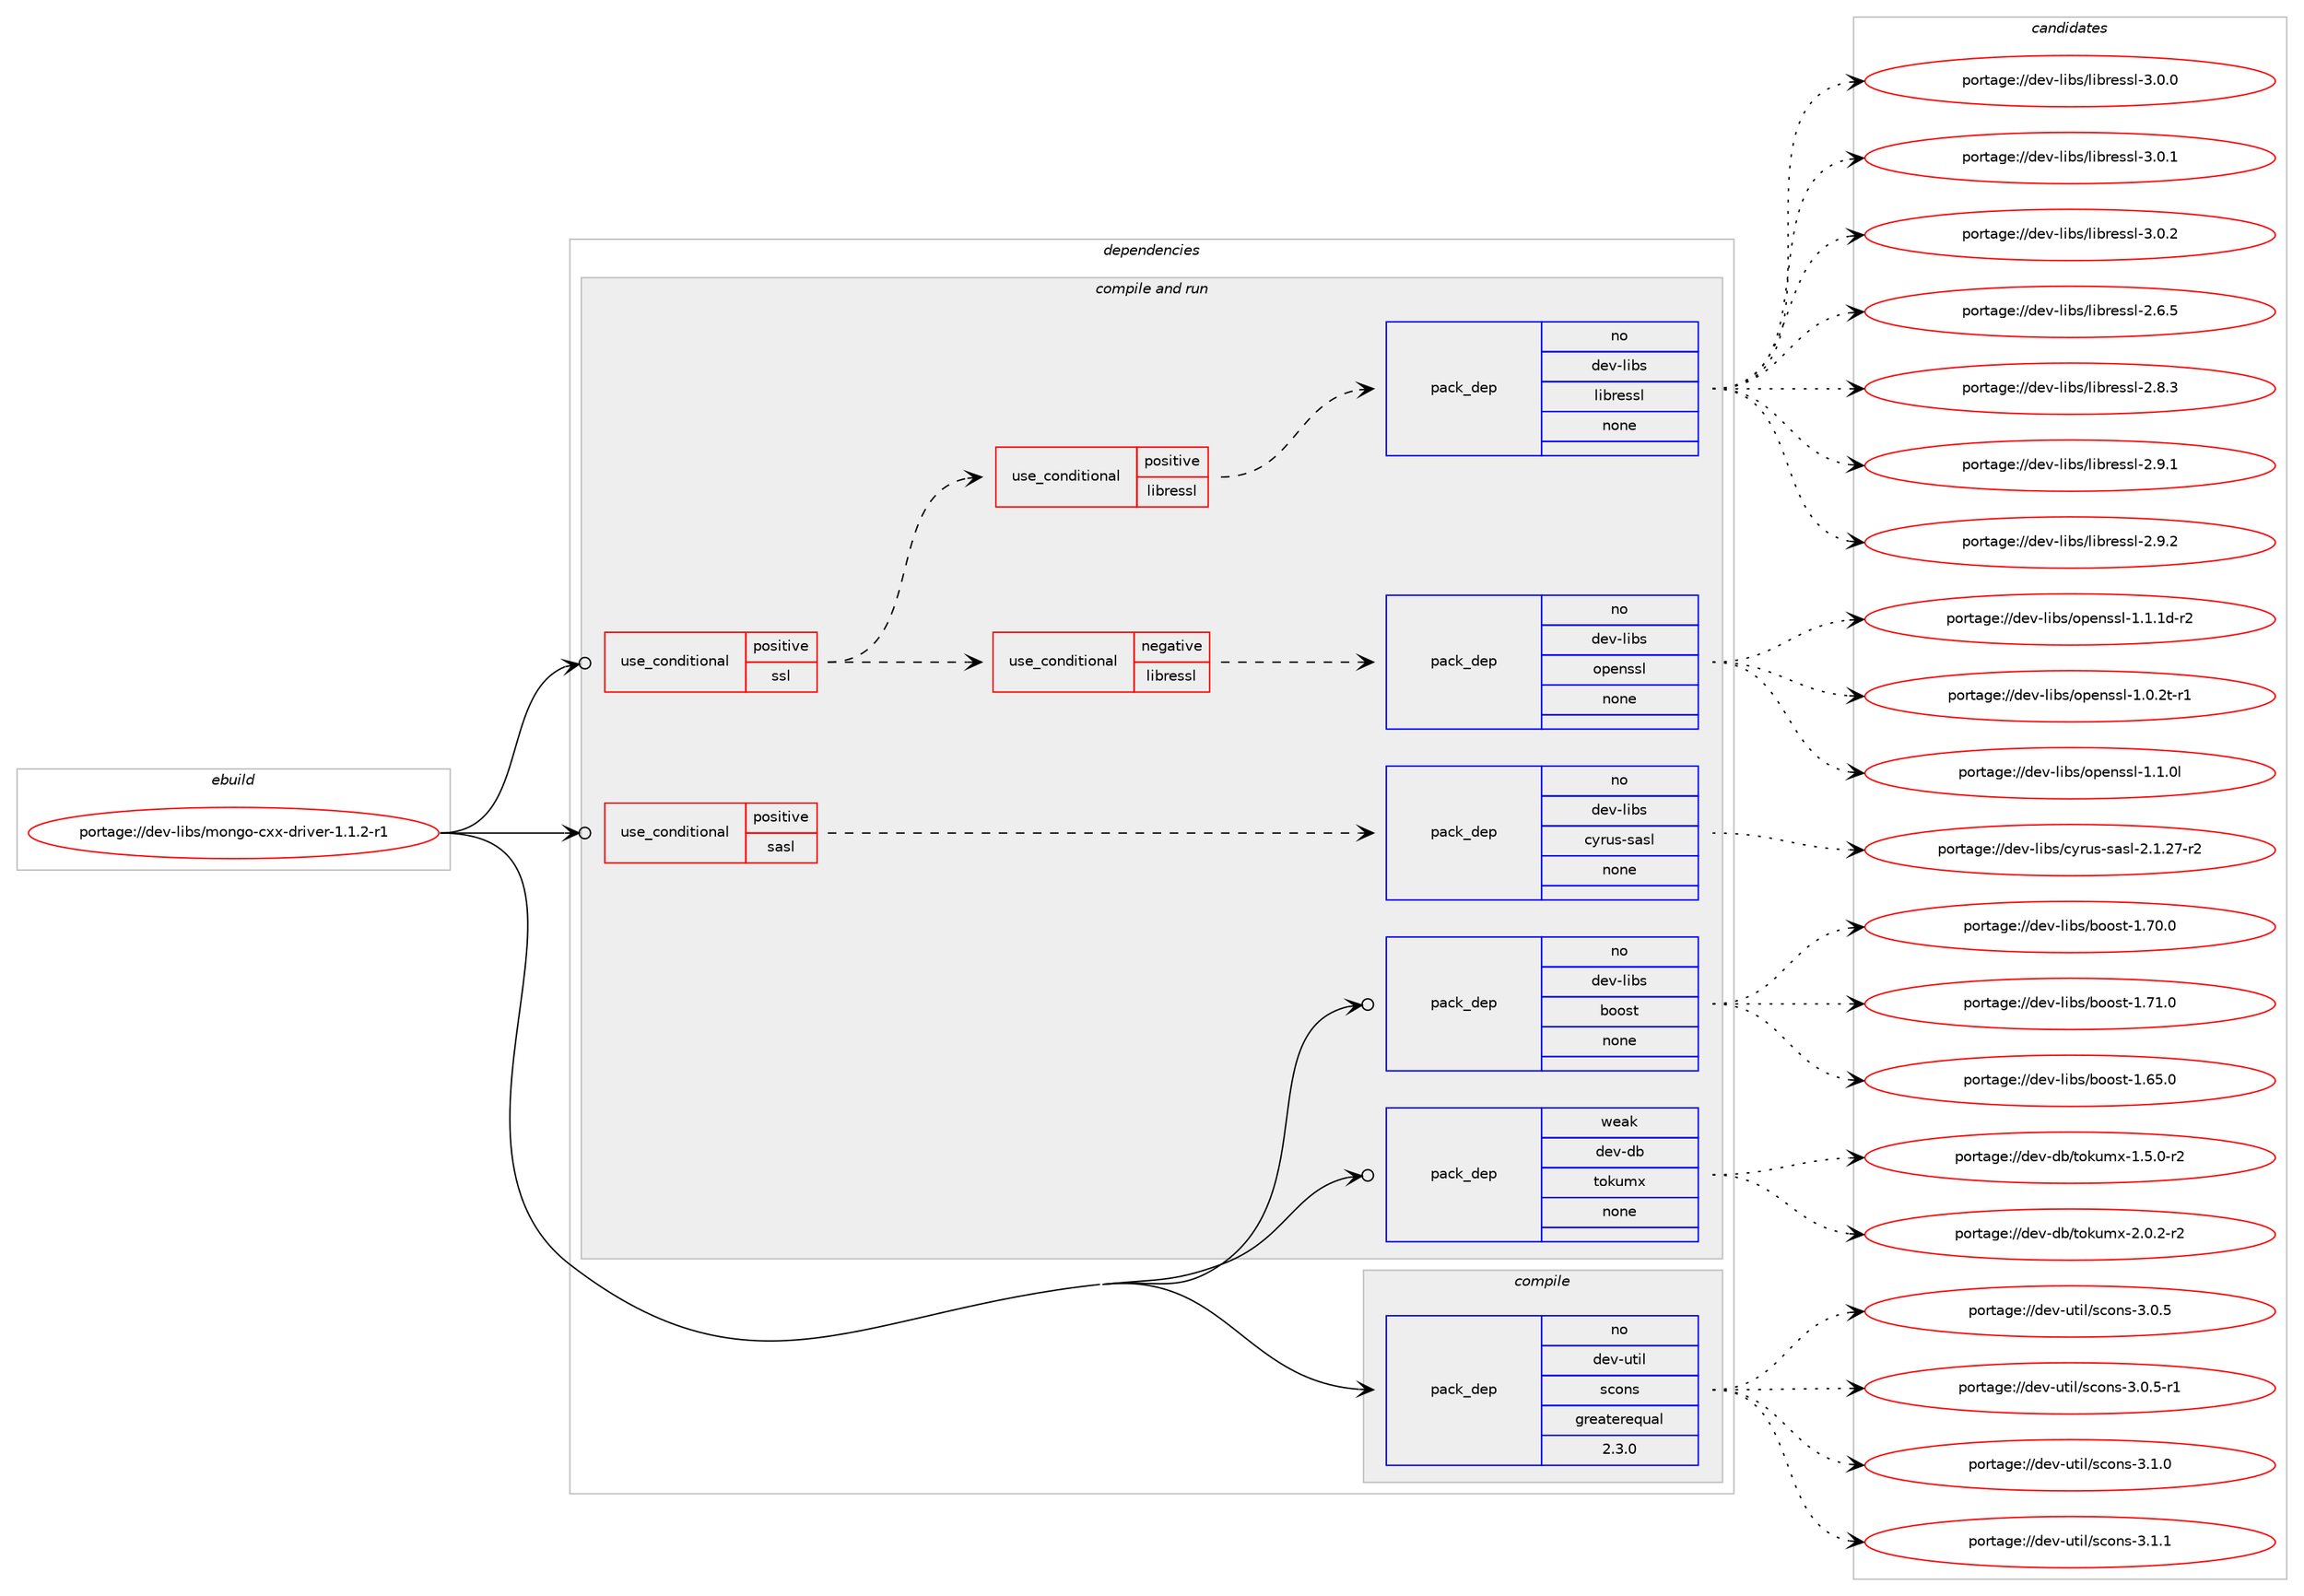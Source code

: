 digraph prolog {

# *************
# Graph options
# *************

newrank=true;
concentrate=true;
compound=true;
graph [rankdir=LR,fontname=Helvetica,fontsize=10,ranksep=1.5];#, ranksep=2.5, nodesep=0.2];
edge  [arrowhead=vee];
node  [fontname=Helvetica,fontsize=10];

# **********
# The ebuild
# **********

subgraph cluster_leftcol {
color=gray;
rank=same;
label=<<i>ebuild</i>>;
id [label="portage://dev-libs/mongo-cxx-driver-1.1.2-r1", color=red, width=4, href="../dev-libs/mongo-cxx-driver-1.1.2-r1.svg"];
}

# ****************
# The dependencies
# ****************

subgraph cluster_midcol {
color=gray;
label=<<i>dependencies</i>>;
subgraph cluster_compile {
fillcolor="#eeeeee";
style=filled;
label=<<i>compile</i>>;
subgraph pack78383 {
dependency103109 [label=<<TABLE BORDER="0" CELLBORDER="1" CELLSPACING="0" CELLPADDING="4" WIDTH="220"><TR><TD ROWSPAN="6" CELLPADDING="30">pack_dep</TD></TR><TR><TD WIDTH="110">no</TD></TR><TR><TD>dev-util</TD></TR><TR><TD>scons</TD></TR><TR><TD>greaterequal</TD></TR><TR><TD>2.3.0</TD></TR></TABLE>>, shape=none, color=blue];
}
id:e -> dependency103109:w [weight=20,style="solid",arrowhead="vee"];
}
subgraph cluster_compileandrun {
fillcolor="#eeeeee";
style=filled;
label=<<i>compile and run</i>>;
subgraph cond21631 {
dependency103110 [label=<<TABLE BORDER="0" CELLBORDER="1" CELLSPACING="0" CELLPADDING="4"><TR><TD ROWSPAN="3" CELLPADDING="10">use_conditional</TD></TR><TR><TD>positive</TD></TR><TR><TD>sasl</TD></TR></TABLE>>, shape=none, color=red];
subgraph pack78384 {
dependency103111 [label=<<TABLE BORDER="0" CELLBORDER="1" CELLSPACING="0" CELLPADDING="4" WIDTH="220"><TR><TD ROWSPAN="6" CELLPADDING="30">pack_dep</TD></TR><TR><TD WIDTH="110">no</TD></TR><TR><TD>dev-libs</TD></TR><TR><TD>cyrus-sasl</TD></TR><TR><TD>none</TD></TR><TR><TD></TD></TR></TABLE>>, shape=none, color=blue];
}
dependency103110:e -> dependency103111:w [weight=20,style="dashed",arrowhead="vee"];
}
id:e -> dependency103110:w [weight=20,style="solid",arrowhead="odotvee"];
subgraph cond21632 {
dependency103112 [label=<<TABLE BORDER="0" CELLBORDER="1" CELLSPACING="0" CELLPADDING="4"><TR><TD ROWSPAN="3" CELLPADDING="10">use_conditional</TD></TR><TR><TD>positive</TD></TR><TR><TD>ssl</TD></TR></TABLE>>, shape=none, color=red];
subgraph cond21633 {
dependency103113 [label=<<TABLE BORDER="0" CELLBORDER="1" CELLSPACING="0" CELLPADDING="4"><TR><TD ROWSPAN="3" CELLPADDING="10">use_conditional</TD></TR><TR><TD>negative</TD></TR><TR><TD>libressl</TD></TR></TABLE>>, shape=none, color=red];
subgraph pack78385 {
dependency103114 [label=<<TABLE BORDER="0" CELLBORDER="1" CELLSPACING="0" CELLPADDING="4" WIDTH="220"><TR><TD ROWSPAN="6" CELLPADDING="30">pack_dep</TD></TR><TR><TD WIDTH="110">no</TD></TR><TR><TD>dev-libs</TD></TR><TR><TD>openssl</TD></TR><TR><TD>none</TD></TR><TR><TD></TD></TR></TABLE>>, shape=none, color=blue];
}
dependency103113:e -> dependency103114:w [weight=20,style="dashed",arrowhead="vee"];
}
dependency103112:e -> dependency103113:w [weight=20,style="dashed",arrowhead="vee"];
subgraph cond21634 {
dependency103115 [label=<<TABLE BORDER="0" CELLBORDER="1" CELLSPACING="0" CELLPADDING="4"><TR><TD ROWSPAN="3" CELLPADDING="10">use_conditional</TD></TR><TR><TD>positive</TD></TR><TR><TD>libressl</TD></TR></TABLE>>, shape=none, color=red];
subgraph pack78386 {
dependency103116 [label=<<TABLE BORDER="0" CELLBORDER="1" CELLSPACING="0" CELLPADDING="4" WIDTH="220"><TR><TD ROWSPAN="6" CELLPADDING="30">pack_dep</TD></TR><TR><TD WIDTH="110">no</TD></TR><TR><TD>dev-libs</TD></TR><TR><TD>libressl</TD></TR><TR><TD>none</TD></TR><TR><TD></TD></TR></TABLE>>, shape=none, color=blue];
}
dependency103115:e -> dependency103116:w [weight=20,style="dashed",arrowhead="vee"];
}
dependency103112:e -> dependency103115:w [weight=20,style="dashed",arrowhead="vee"];
}
id:e -> dependency103112:w [weight=20,style="solid",arrowhead="odotvee"];
subgraph pack78387 {
dependency103117 [label=<<TABLE BORDER="0" CELLBORDER="1" CELLSPACING="0" CELLPADDING="4" WIDTH="220"><TR><TD ROWSPAN="6" CELLPADDING="30">pack_dep</TD></TR><TR><TD WIDTH="110">no</TD></TR><TR><TD>dev-libs</TD></TR><TR><TD>boost</TD></TR><TR><TD>none</TD></TR><TR><TD></TD></TR></TABLE>>, shape=none, color=blue];
}
id:e -> dependency103117:w [weight=20,style="solid",arrowhead="odotvee"];
subgraph pack78388 {
dependency103118 [label=<<TABLE BORDER="0" CELLBORDER="1" CELLSPACING="0" CELLPADDING="4" WIDTH="220"><TR><TD ROWSPAN="6" CELLPADDING="30">pack_dep</TD></TR><TR><TD WIDTH="110">weak</TD></TR><TR><TD>dev-db</TD></TR><TR><TD>tokumx</TD></TR><TR><TD>none</TD></TR><TR><TD></TD></TR></TABLE>>, shape=none, color=blue];
}
id:e -> dependency103118:w [weight=20,style="solid",arrowhead="odotvee"];
}
subgraph cluster_run {
fillcolor="#eeeeee";
style=filled;
label=<<i>run</i>>;
}
}

# **************
# The candidates
# **************

subgraph cluster_choices {
rank=same;
color=gray;
label=<<i>candidates</i>>;

subgraph choice78383 {
color=black;
nodesep=1;
choiceportage100101118451171161051084711599111110115455146484653 [label="portage://dev-util/scons-3.0.5", color=red, width=4,href="../dev-util/scons-3.0.5.svg"];
choiceportage1001011184511711610510847115991111101154551464846534511449 [label="portage://dev-util/scons-3.0.5-r1", color=red, width=4,href="../dev-util/scons-3.0.5-r1.svg"];
choiceportage100101118451171161051084711599111110115455146494648 [label="portage://dev-util/scons-3.1.0", color=red, width=4,href="../dev-util/scons-3.1.0.svg"];
choiceportage100101118451171161051084711599111110115455146494649 [label="portage://dev-util/scons-3.1.1", color=red, width=4,href="../dev-util/scons-3.1.1.svg"];
dependency103109:e -> choiceportage100101118451171161051084711599111110115455146484653:w [style=dotted,weight="100"];
dependency103109:e -> choiceportage1001011184511711610510847115991111101154551464846534511449:w [style=dotted,weight="100"];
dependency103109:e -> choiceportage100101118451171161051084711599111110115455146494648:w [style=dotted,weight="100"];
dependency103109:e -> choiceportage100101118451171161051084711599111110115455146494649:w [style=dotted,weight="100"];
}
subgraph choice78384 {
color=black;
nodesep=1;
choiceportage100101118451081059811547991211141171154511597115108455046494650554511450 [label="portage://dev-libs/cyrus-sasl-2.1.27-r2", color=red, width=4,href="../dev-libs/cyrus-sasl-2.1.27-r2.svg"];
dependency103111:e -> choiceportage100101118451081059811547991211141171154511597115108455046494650554511450:w [style=dotted,weight="100"];
}
subgraph choice78385 {
color=black;
nodesep=1;
choiceportage1001011184510810598115471111121011101151151084549464846501164511449 [label="portage://dev-libs/openssl-1.0.2t-r1", color=red, width=4,href="../dev-libs/openssl-1.0.2t-r1.svg"];
choiceportage100101118451081059811547111112101110115115108454946494648108 [label="portage://dev-libs/openssl-1.1.0l", color=red, width=4,href="../dev-libs/openssl-1.1.0l.svg"];
choiceportage1001011184510810598115471111121011101151151084549464946491004511450 [label="portage://dev-libs/openssl-1.1.1d-r2", color=red, width=4,href="../dev-libs/openssl-1.1.1d-r2.svg"];
dependency103114:e -> choiceportage1001011184510810598115471111121011101151151084549464846501164511449:w [style=dotted,weight="100"];
dependency103114:e -> choiceportage100101118451081059811547111112101110115115108454946494648108:w [style=dotted,weight="100"];
dependency103114:e -> choiceportage1001011184510810598115471111121011101151151084549464946491004511450:w [style=dotted,weight="100"];
}
subgraph choice78386 {
color=black;
nodesep=1;
choiceportage10010111845108105981154710810598114101115115108455046544653 [label="portage://dev-libs/libressl-2.6.5", color=red, width=4,href="../dev-libs/libressl-2.6.5.svg"];
choiceportage10010111845108105981154710810598114101115115108455046564651 [label="portage://dev-libs/libressl-2.8.3", color=red, width=4,href="../dev-libs/libressl-2.8.3.svg"];
choiceportage10010111845108105981154710810598114101115115108455046574649 [label="portage://dev-libs/libressl-2.9.1", color=red, width=4,href="../dev-libs/libressl-2.9.1.svg"];
choiceportage10010111845108105981154710810598114101115115108455046574650 [label="portage://dev-libs/libressl-2.9.2", color=red, width=4,href="../dev-libs/libressl-2.9.2.svg"];
choiceportage10010111845108105981154710810598114101115115108455146484648 [label="portage://dev-libs/libressl-3.0.0", color=red, width=4,href="../dev-libs/libressl-3.0.0.svg"];
choiceportage10010111845108105981154710810598114101115115108455146484649 [label="portage://dev-libs/libressl-3.0.1", color=red, width=4,href="../dev-libs/libressl-3.0.1.svg"];
choiceportage10010111845108105981154710810598114101115115108455146484650 [label="portage://dev-libs/libressl-3.0.2", color=red, width=4,href="../dev-libs/libressl-3.0.2.svg"];
dependency103116:e -> choiceportage10010111845108105981154710810598114101115115108455046544653:w [style=dotted,weight="100"];
dependency103116:e -> choiceportage10010111845108105981154710810598114101115115108455046564651:w [style=dotted,weight="100"];
dependency103116:e -> choiceportage10010111845108105981154710810598114101115115108455046574649:w [style=dotted,weight="100"];
dependency103116:e -> choiceportage10010111845108105981154710810598114101115115108455046574650:w [style=dotted,weight="100"];
dependency103116:e -> choiceportage10010111845108105981154710810598114101115115108455146484648:w [style=dotted,weight="100"];
dependency103116:e -> choiceportage10010111845108105981154710810598114101115115108455146484649:w [style=dotted,weight="100"];
dependency103116:e -> choiceportage10010111845108105981154710810598114101115115108455146484650:w [style=dotted,weight="100"];
}
subgraph choice78387 {
color=black;
nodesep=1;
choiceportage1001011184510810598115479811111111511645494654534648 [label="portage://dev-libs/boost-1.65.0", color=red, width=4,href="../dev-libs/boost-1.65.0.svg"];
choiceportage1001011184510810598115479811111111511645494655484648 [label="portage://dev-libs/boost-1.70.0", color=red, width=4,href="../dev-libs/boost-1.70.0.svg"];
choiceportage1001011184510810598115479811111111511645494655494648 [label="portage://dev-libs/boost-1.71.0", color=red, width=4,href="../dev-libs/boost-1.71.0.svg"];
dependency103117:e -> choiceportage1001011184510810598115479811111111511645494654534648:w [style=dotted,weight="100"];
dependency103117:e -> choiceportage1001011184510810598115479811111111511645494655484648:w [style=dotted,weight="100"];
dependency103117:e -> choiceportage1001011184510810598115479811111111511645494655494648:w [style=dotted,weight="100"];
}
subgraph choice78388 {
color=black;
nodesep=1;
choiceportage1001011184510098471161111071171091204549465346484511450 [label="portage://dev-db/tokumx-1.5.0-r2", color=red, width=4,href="../dev-db/tokumx-1.5.0-r2.svg"];
choiceportage1001011184510098471161111071171091204550464846504511450 [label="portage://dev-db/tokumx-2.0.2-r2", color=red, width=4,href="../dev-db/tokumx-2.0.2-r2.svg"];
dependency103118:e -> choiceportage1001011184510098471161111071171091204549465346484511450:w [style=dotted,weight="100"];
dependency103118:e -> choiceportage1001011184510098471161111071171091204550464846504511450:w [style=dotted,weight="100"];
}
}

}
